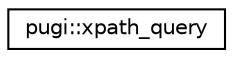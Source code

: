 digraph "Graphical Class Hierarchy"
{
 // LATEX_PDF_SIZE
  edge [fontname="Helvetica",fontsize="10",labelfontname="Helvetica",labelfontsize="10"];
  node [fontname="Helvetica",fontsize="10",shape=record];
  rankdir="LR";
  Node0 [label="pugi::xpath_query",height=0.2,width=0.4,color="black", fillcolor="white", style="filled",URL="$classpugi_1_1xpath__query.html",tooltip=" "];
}
